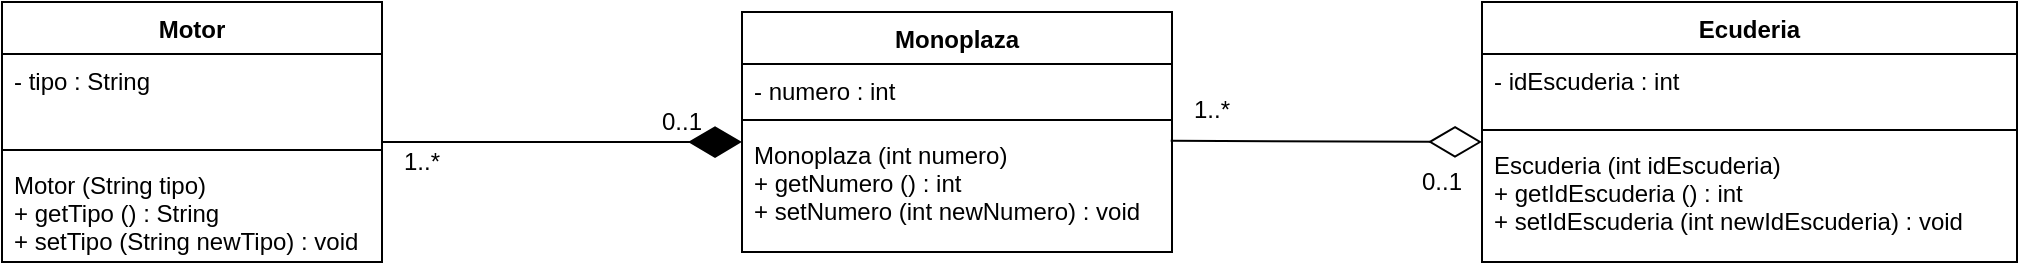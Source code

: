 <mxfile version="14.4.3" type="device"><diagram id="2-Lt1MBjAvjdr8qnDO9f" name="Página-1"><mxGraphModel dx="1024" dy="592" grid="1" gridSize="10" guides="1" tooltips="1" connect="1" arrows="1" fold="1" page="1" pageScale="1" pageWidth="1169" pageHeight="827" math="0" shadow="0"><root><mxCell id="0"/><mxCell id="1" parent="0"/><mxCell id="OY_0NOVLZUeAM03QdP7C-1" value="Motor" style="swimlane;fontStyle=1;align=center;verticalAlign=top;childLayout=stackLayout;horizontal=1;startSize=26;horizontalStack=0;resizeParent=1;resizeParentMax=0;resizeLast=0;collapsible=1;marginBottom=0;" parent="1" vertex="1"><mxGeometry x="30" y="370" width="190" height="130" as="geometry"/></mxCell><mxCell id="OY_0NOVLZUeAM03QdP7C-2" value="- tipo : String" style="text;strokeColor=none;fillColor=none;align=left;verticalAlign=top;spacingLeft=4;spacingRight=4;overflow=hidden;rotatable=0;points=[[0,0.5],[1,0.5]];portConstraint=eastwest;" parent="OY_0NOVLZUeAM03QdP7C-1" vertex="1"><mxGeometry y="26" width="190" height="44" as="geometry"/></mxCell><mxCell id="OY_0NOVLZUeAM03QdP7C-3" value="" style="line;strokeWidth=1;fillColor=none;align=left;verticalAlign=middle;spacingTop=-1;spacingLeft=3;spacingRight=3;rotatable=0;labelPosition=right;points=[];portConstraint=eastwest;" parent="OY_0NOVLZUeAM03QdP7C-1" vertex="1"><mxGeometry y="70" width="190" height="8" as="geometry"/></mxCell><mxCell id="OY_0NOVLZUeAM03QdP7C-4" value="Motor (String tipo)&#10;+ getTipo () : String&#10;+ setTipo (String newTipo) : void" style="text;strokeColor=none;fillColor=none;align=left;verticalAlign=top;spacingLeft=4;spacingRight=4;overflow=hidden;rotatable=0;points=[[0,0.5],[1,0.5]];portConstraint=eastwest;" parent="OY_0NOVLZUeAM03QdP7C-1" vertex="1"><mxGeometry y="78" width="190" height="52" as="geometry"/></mxCell><mxCell id="OY_0NOVLZUeAM03QdP7C-9" value="Ecuderia" style="swimlane;fontStyle=1;align=center;verticalAlign=top;childLayout=stackLayout;horizontal=1;startSize=26;horizontalStack=0;resizeParent=1;resizeParentMax=0;resizeLast=0;collapsible=1;marginBottom=0;" parent="1" vertex="1"><mxGeometry x="770" y="370" width="267.5" height="130" as="geometry"><mxRectangle x="482.5" y="110" width="80" height="26" as="alternateBounds"/></mxGeometry></mxCell><mxCell id="OY_0NOVLZUeAM03QdP7C-10" value="- idEscuderia : int" style="text;strokeColor=none;fillColor=none;align=left;verticalAlign=top;spacingLeft=4;spacingRight=4;overflow=hidden;rotatable=0;points=[[0,0.5],[1,0.5]];portConstraint=eastwest;" parent="OY_0NOVLZUeAM03QdP7C-9" vertex="1"><mxGeometry y="26" width="267.5" height="34" as="geometry"/></mxCell><mxCell id="OY_0NOVLZUeAM03QdP7C-11" value="" style="line;strokeWidth=1;fillColor=none;align=left;verticalAlign=middle;spacingTop=-1;spacingLeft=3;spacingRight=3;rotatable=0;labelPosition=right;points=[];portConstraint=eastwest;" parent="OY_0NOVLZUeAM03QdP7C-9" vertex="1"><mxGeometry y="60" width="267.5" height="8" as="geometry"/></mxCell><mxCell id="OY_0NOVLZUeAM03QdP7C-12" value="Escuderia (int idEscuderia)&#10;+ getIdEscuderia () : int&#10;+ setIdEscuderia (int newIdEscuderia) : void" style="text;strokeColor=none;fillColor=none;align=left;verticalAlign=top;spacingLeft=4;spacingRight=4;overflow=hidden;rotatable=0;points=[[0,0.5],[1,0.5]];portConstraint=eastwest;" parent="OY_0NOVLZUeAM03QdP7C-9" vertex="1"><mxGeometry y="68" width="267.5" height="62" as="geometry"/></mxCell><mxCell id="OY_0NOVLZUeAM03QdP7C-13" value="Monoplaza" style="swimlane;fontStyle=1;align=center;verticalAlign=top;childLayout=stackLayout;horizontal=1;startSize=26;horizontalStack=0;resizeParent=1;resizeParentMax=0;resizeLast=0;collapsible=1;marginBottom=0;" parent="1" vertex="1"><mxGeometry x="400" y="375" width="215" height="120" as="geometry"/></mxCell><mxCell id="OY_0NOVLZUeAM03QdP7C-14" value="- numero : int" style="text;strokeColor=none;fillColor=none;align=left;verticalAlign=top;spacingLeft=4;spacingRight=4;overflow=hidden;rotatable=0;points=[[0,0.5],[1,0.5]];portConstraint=eastwest;" parent="OY_0NOVLZUeAM03QdP7C-13" vertex="1"><mxGeometry y="26" width="215" height="24" as="geometry"/></mxCell><mxCell id="OY_0NOVLZUeAM03QdP7C-15" value="" style="line;strokeWidth=1;fillColor=none;align=left;verticalAlign=middle;spacingTop=-1;spacingLeft=3;spacingRight=3;rotatable=0;labelPosition=right;points=[];portConstraint=eastwest;" parent="OY_0NOVLZUeAM03QdP7C-13" vertex="1"><mxGeometry y="50" width="215" height="8" as="geometry"/></mxCell><mxCell id="OY_0NOVLZUeAM03QdP7C-16" value="Monoplaza (int numero)&#10;+ getNumero () : int&#10;+ setNumero (int newNumero) : void" style="text;strokeColor=none;fillColor=none;align=left;verticalAlign=top;spacingLeft=4;spacingRight=4;overflow=hidden;rotatable=0;points=[[0,0.5],[1,0.5]];portConstraint=eastwest;" parent="OY_0NOVLZUeAM03QdP7C-13" vertex="1"><mxGeometry y="58" width="215" height="62" as="geometry"/></mxCell><mxCell id="OY_0NOVLZUeAM03QdP7C-29" value="0..1" style="text;html=1;strokeColor=none;fillColor=none;align=center;verticalAlign=middle;whiteSpace=wrap;rounded=0;" parent="1" vertex="1"><mxGeometry x="730" y="450" width="40" height="20" as="geometry"/></mxCell><mxCell id="OY_0NOVLZUeAM03QdP7C-30" value="1..*" style="text;html=1;strokeColor=none;fillColor=none;align=center;verticalAlign=middle;whiteSpace=wrap;rounded=0;" parent="1" vertex="1"><mxGeometry x="615" y="414" width="40" height="20" as="geometry"/></mxCell><mxCell id="XTeUkMm93J_ikLlEHdiW-2" value="" style="endArrow=diamondThin;endFill=0;endSize=24;html=1;exitX=0.997;exitY=0.103;exitDx=0;exitDy=0;exitPerimeter=0;" edge="1" parent="1" source="OY_0NOVLZUeAM03QdP7C-16"><mxGeometry width="160" relative="1" as="geometry"><mxPoint x="610" y="440" as="sourcePoint"/><mxPoint x="770" y="440" as="targetPoint"/></mxGeometry></mxCell><mxCell id="XTeUkMm93J_ikLlEHdiW-3" value="" style="endArrow=diamondThin;endFill=1;endSize=24;html=1;entryX=0;entryY=0.113;entryDx=0;entryDy=0;entryPerimeter=0;" edge="1" parent="1" target="OY_0NOVLZUeAM03QdP7C-16"><mxGeometry width="160" relative="1" as="geometry"><mxPoint x="220" y="440" as="sourcePoint"/><mxPoint x="380" y="440" as="targetPoint"/></mxGeometry></mxCell><mxCell id="XTeUkMm93J_ikLlEHdiW-4" value="0..1" style="text;html=1;strokeColor=none;fillColor=none;align=center;verticalAlign=middle;whiteSpace=wrap;rounded=0;" vertex="1" parent="1"><mxGeometry x="350" y="420" width="40" height="20" as="geometry"/></mxCell><mxCell id="XTeUkMm93J_ikLlEHdiW-5" value="1..*" style="text;html=1;strokeColor=none;fillColor=none;align=center;verticalAlign=middle;whiteSpace=wrap;rounded=0;" vertex="1" parent="1"><mxGeometry x="220" y="440" width="40" height="20" as="geometry"/></mxCell></root></mxGraphModel></diagram></mxfile>